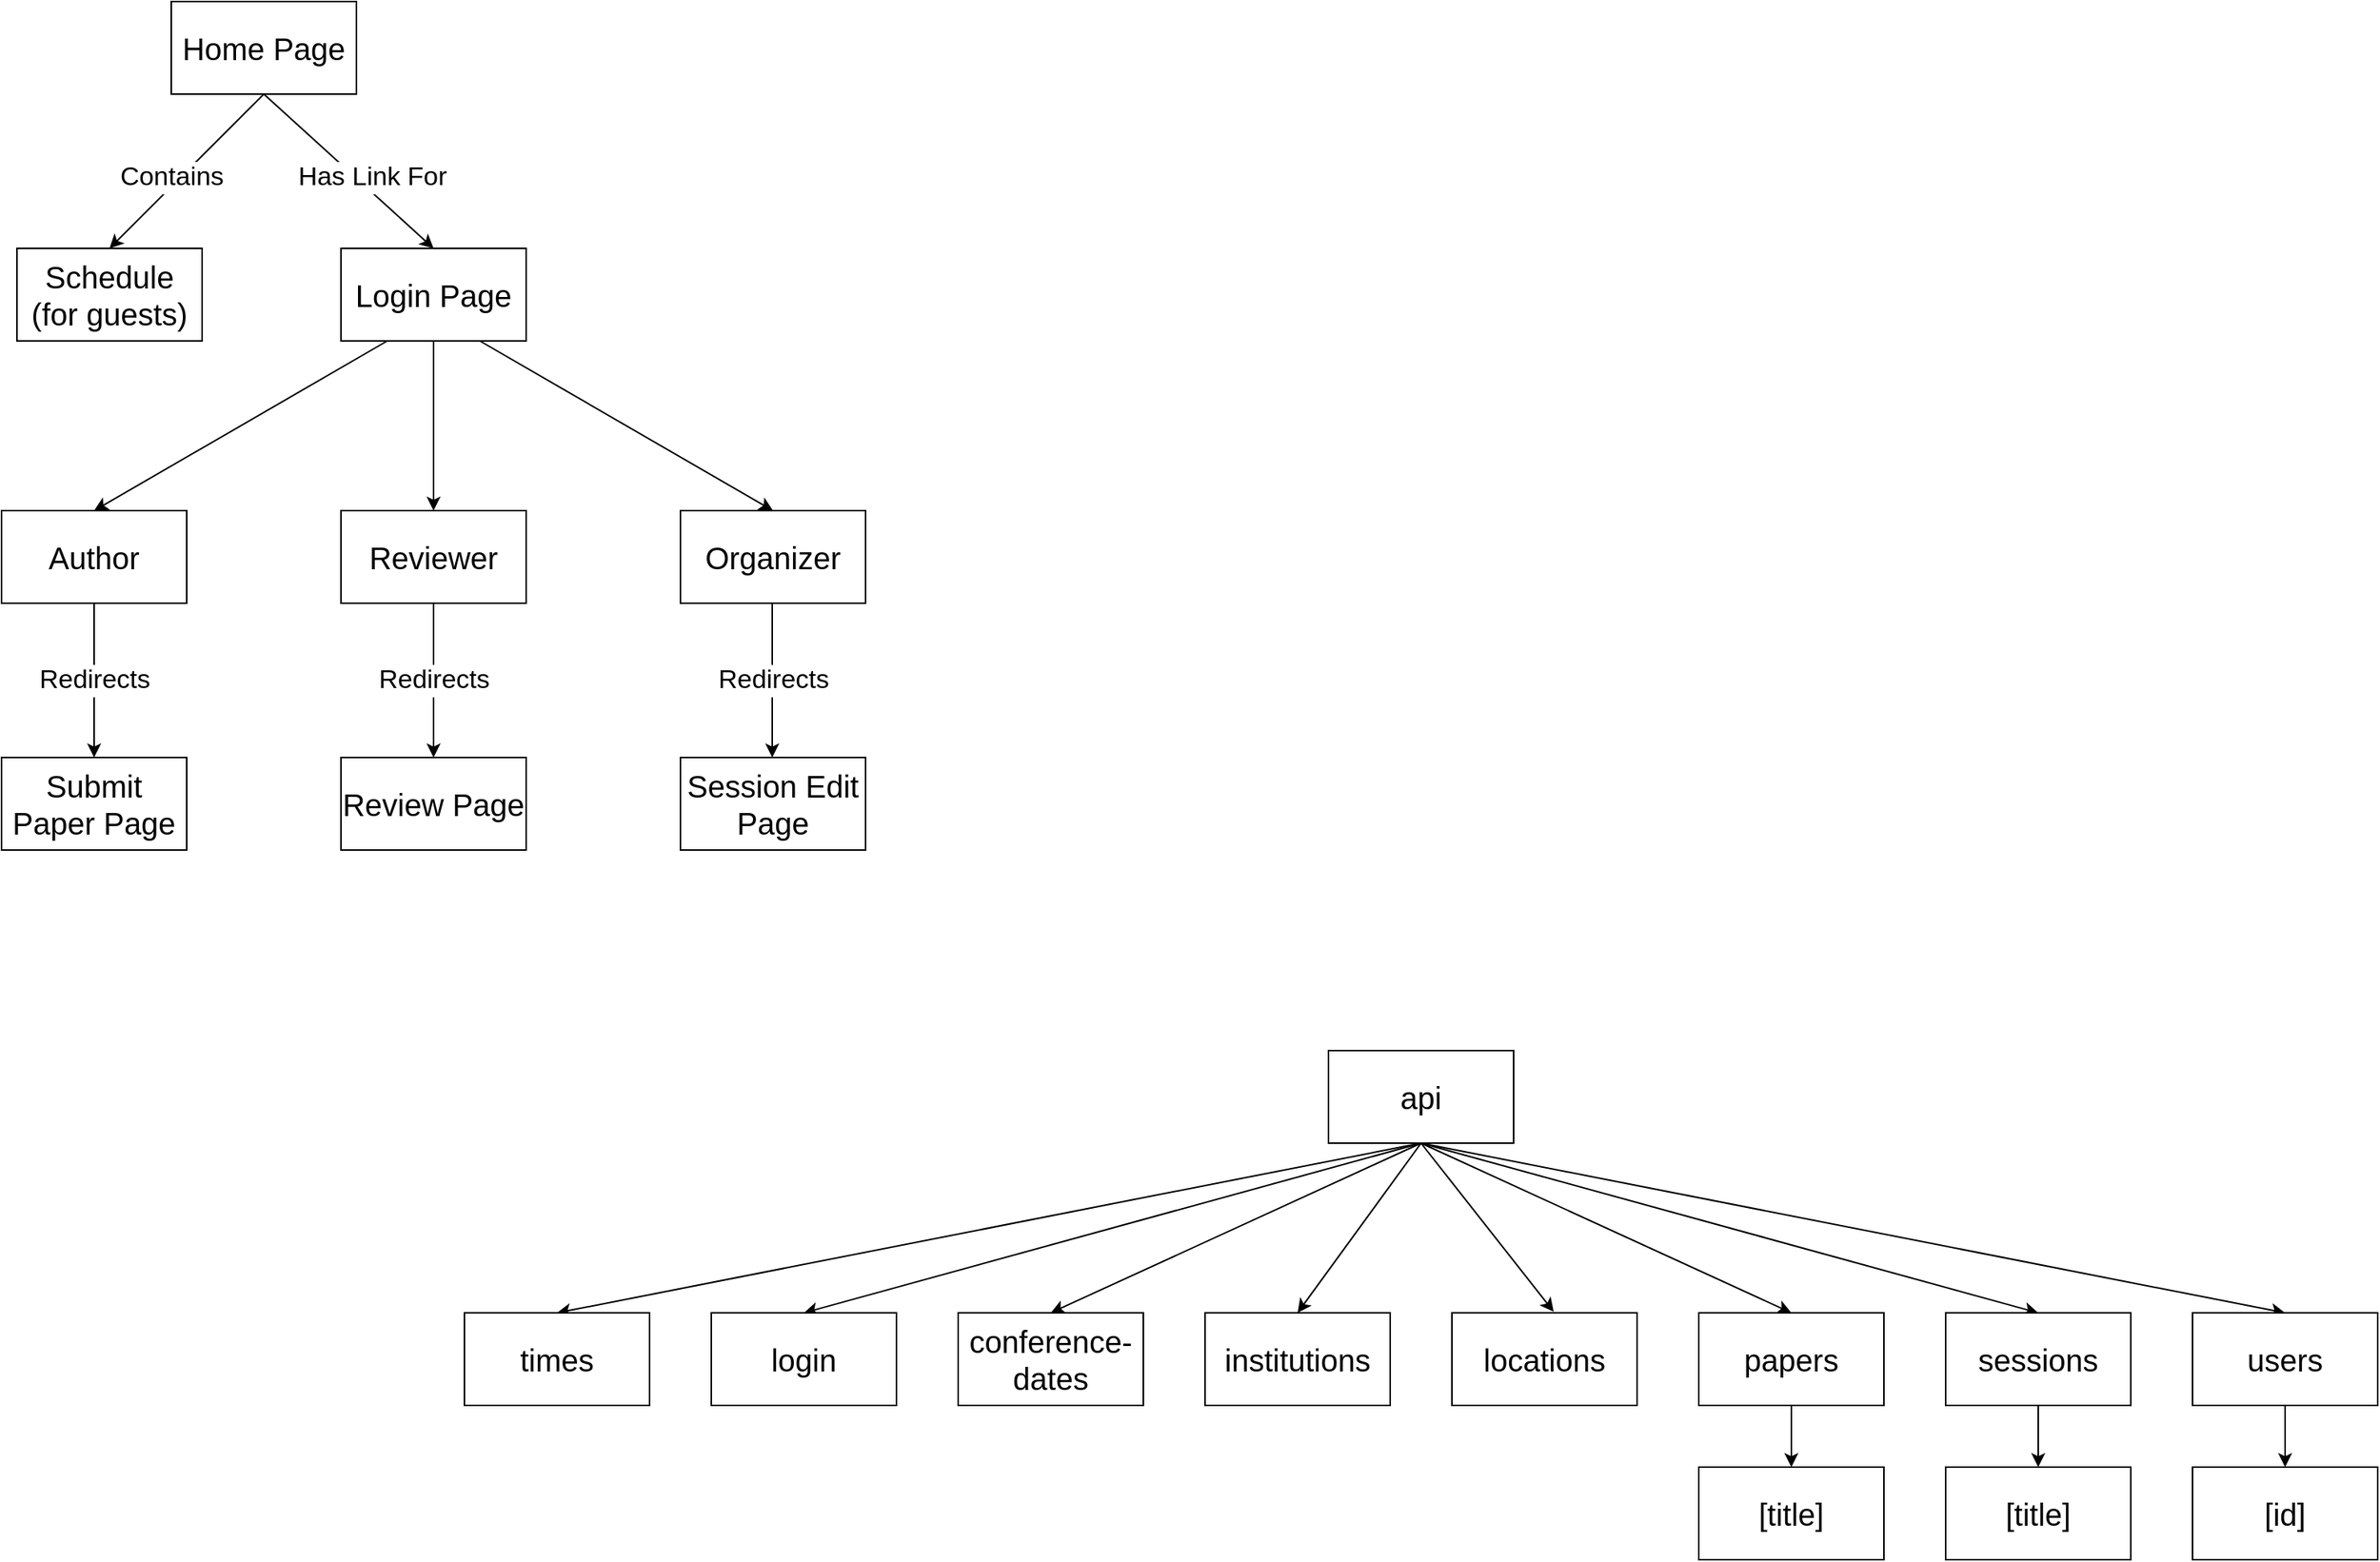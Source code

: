 <mxfile version="21.1.8" type="device">
  <diagram name="Page-1" id="L43-JTK5kob7g6Qs0Bmw">
    <mxGraphModel dx="1509" dy="684" grid="1" gridSize="10" guides="1" tooltips="1" connect="1" arrows="1" fold="1" page="1" pageScale="1" pageWidth="2000" pageHeight="1300" math="0" shadow="0">
      <root>
        <mxCell id="0" />
        <mxCell id="1" parent="0" />
        <mxCell id="6TXETei04RXSHOcSy2M6-5" style="rounded=0;orthogonalLoop=1;jettySize=auto;html=1;exitX=0.5;exitY=1;exitDx=0;exitDy=0;entryX=0.5;entryY=0;entryDx=0;entryDy=0;" edge="1" parent="1" source="6TXETei04RXSHOcSy2M6-1" target="6TXETei04RXSHOcSy2M6-3">
          <mxGeometry relative="1" as="geometry" />
        </mxCell>
        <mxCell id="6TXETei04RXSHOcSy2M6-6" style="rounded=0;orthogonalLoop=1;jettySize=auto;html=1;exitX=0.5;exitY=1;exitDx=0;exitDy=0;entryX=0.5;entryY=0;entryDx=0;entryDy=0;" edge="1" parent="1" source="6TXETei04RXSHOcSy2M6-1" target="6TXETei04RXSHOcSy2M6-4">
          <mxGeometry relative="1" as="geometry" />
        </mxCell>
        <mxCell id="6TXETei04RXSHOcSy2M6-1" value="&lt;font style=&quot;font-size: 20px;&quot;&gt;Home Page&lt;/font&gt;" style="rounded=0;whiteSpace=wrap;html=1;" vertex="1" parent="1">
          <mxGeometry x="130" y="30" width="120" height="60" as="geometry" />
        </mxCell>
        <mxCell id="6TXETei04RXSHOcSy2M6-3" value="&lt;font style=&quot;font-size: 20px;&quot;&gt;Schedule&lt;br&gt;(for guests)&lt;br&gt;&lt;/font&gt;" style="rounded=0;whiteSpace=wrap;html=1;" vertex="1" parent="1">
          <mxGeometry x="30" y="190" width="120" height="60" as="geometry" />
        </mxCell>
        <mxCell id="6TXETei04RXSHOcSy2M6-8" style="edgeStyle=none;shape=connector;rounded=0;orthogonalLoop=1;jettySize=auto;html=1;exitX=0.25;exitY=1;exitDx=0;exitDy=0;entryX=0.5;entryY=0;entryDx=0;entryDy=0;labelBackgroundColor=default;strokeColor=default;fontFamily=Helvetica;fontSize=11;fontColor=default;endArrow=classic;" edge="1" parent="1" source="6TXETei04RXSHOcSy2M6-4" target="6TXETei04RXSHOcSy2M6-7">
          <mxGeometry relative="1" as="geometry" />
        </mxCell>
        <mxCell id="6TXETei04RXSHOcSy2M6-10" style="edgeStyle=none;shape=connector;rounded=0;orthogonalLoop=1;jettySize=auto;html=1;exitX=0.5;exitY=1;exitDx=0;exitDy=0;entryX=0.5;entryY=0;entryDx=0;entryDy=0;labelBackgroundColor=default;strokeColor=default;fontFamily=Helvetica;fontSize=11;fontColor=default;endArrow=classic;" edge="1" parent="1" source="6TXETei04RXSHOcSy2M6-4" target="6TXETei04RXSHOcSy2M6-9">
          <mxGeometry relative="1" as="geometry" />
        </mxCell>
        <mxCell id="6TXETei04RXSHOcSy2M6-12" style="edgeStyle=none;shape=connector;rounded=0;orthogonalLoop=1;jettySize=auto;html=1;exitX=0.75;exitY=1;exitDx=0;exitDy=0;entryX=0.5;entryY=0;entryDx=0;entryDy=0;labelBackgroundColor=default;strokeColor=default;fontFamily=Helvetica;fontSize=11;fontColor=default;endArrow=classic;" edge="1" parent="1" source="6TXETei04RXSHOcSy2M6-4" target="6TXETei04RXSHOcSy2M6-11">
          <mxGeometry relative="1" as="geometry" />
        </mxCell>
        <mxCell id="6TXETei04RXSHOcSy2M6-4" value="&lt;font style=&quot;font-size: 20px;&quot;&gt;Login Page&lt;/font&gt;" style="rounded=0;whiteSpace=wrap;html=1;" vertex="1" parent="1">
          <mxGeometry x="240" y="190" width="120" height="60" as="geometry" />
        </mxCell>
        <mxCell id="6TXETei04RXSHOcSy2M6-14" style="edgeStyle=none;shape=connector;rounded=0;orthogonalLoop=1;jettySize=auto;html=1;exitX=0.5;exitY=1;exitDx=0;exitDy=0;entryX=0.5;entryY=0;entryDx=0;entryDy=0;labelBackgroundColor=default;strokeColor=default;fontFamily=Helvetica;fontSize=11;fontColor=default;endArrow=classic;" edge="1" parent="1" source="6TXETei04RXSHOcSy2M6-7" target="6TXETei04RXSHOcSy2M6-13">
          <mxGeometry relative="1" as="geometry" />
        </mxCell>
        <mxCell id="6TXETei04RXSHOcSy2M6-15" value="Redirects" style="edgeLabel;html=1;align=center;verticalAlign=middle;resizable=0;points=[];fontSize=17;fontFamily=Helvetica;fontColor=default;" vertex="1" connectable="0" parent="6TXETei04RXSHOcSy2M6-14">
          <mxGeometry x="-0.26" y="1" relative="1" as="geometry">
            <mxPoint x="-1" y="13" as="offset" />
          </mxGeometry>
        </mxCell>
        <mxCell id="6TXETei04RXSHOcSy2M6-7" value="&lt;font style=&quot;font-size: 20px;&quot;&gt;Author&lt;/font&gt;" style="rounded=0;whiteSpace=wrap;html=1;" vertex="1" parent="1">
          <mxGeometry x="20" y="360" width="120" height="60" as="geometry" />
        </mxCell>
        <mxCell id="6TXETei04RXSHOcSy2M6-17" style="edgeStyle=none;shape=connector;rounded=0;orthogonalLoop=1;jettySize=auto;html=1;exitX=0.5;exitY=1;exitDx=0;exitDy=0;entryX=0.5;entryY=0;entryDx=0;entryDy=0;labelBackgroundColor=default;strokeColor=default;fontFamily=Helvetica;fontSize=11;fontColor=default;endArrow=classic;" edge="1" parent="1" source="6TXETei04RXSHOcSy2M6-9" target="6TXETei04RXSHOcSy2M6-16">
          <mxGeometry relative="1" as="geometry" />
        </mxCell>
        <mxCell id="6TXETei04RXSHOcSy2M6-9" value="&lt;font style=&quot;font-size: 20px;&quot;&gt;Reviewer&lt;/font&gt;" style="rounded=0;whiteSpace=wrap;html=1;" vertex="1" parent="1">
          <mxGeometry x="240" y="360" width="120" height="60" as="geometry" />
        </mxCell>
        <mxCell id="6TXETei04RXSHOcSy2M6-11" value="&lt;span style=&quot;font-size: 20px;&quot;&gt;Organizer&lt;/span&gt;" style="rounded=0;whiteSpace=wrap;html=1;" vertex="1" parent="1">
          <mxGeometry x="460" y="360" width="120" height="60" as="geometry" />
        </mxCell>
        <mxCell id="6TXETei04RXSHOcSy2M6-13" value="&lt;span style=&quot;font-size: 20px;&quot;&gt;Submit Paper Page&lt;/span&gt;" style="rounded=0;whiteSpace=wrap;html=1;" vertex="1" parent="1">
          <mxGeometry x="20" y="520" width="120" height="60" as="geometry" />
        </mxCell>
        <mxCell id="6TXETei04RXSHOcSy2M6-16" value="&lt;span style=&quot;font-size: 20px;&quot;&gt;Review Page&lt;/span&gt;" style="rounded=0;whiteSpace=wrap;html=1;" vertex="1" parent="1">
          <mxGeometry x="240" y="520" width="120" height="60" as="geometry" />
        </mxCell>
        <mxCell id="6TXETei04RXSHOcSy2M6-18" value="Redirects" style="edgeLabel;html=1;align=center;verticalAlign=middle;resizable=0;points=[];fontSize=17;fontFamily=Helvetica;fontColor=default;" vertex="1" connectable="0" parent="1">
          <mxGeometry x="300" y="470" as="geometry" />
        </mxCell>
        <mxCell id="6TXETei04RXSHOcSy2M6-19" value="&lt;span style=&quot;font-size: 20px;&quot;&gt;Session Edit Page&lt;/span&gt;" style="rounded=0;whiteSpace=wrap;html=1;" vertex="1" parent="1">
          <mxGeometry x="460" y="520" width="120" height="60" as="geometry" />
        </mxCell>
        <mxCell id="6TXETei04RXSHOcSy2M6-20" style="edgeStyle=none;shape=connector;rounded=0;orthogonalLoop=1;jettySize=auto;html=1;exitX=0.5;exitY=1;exitDx=0;exitDy=0;entryX=0.5;entryY=0;entryDx=0;entryDy=0;labelBackgroundColor=default;strokeColor=default;fontFamily=Helvetica;fontSize=11;fontColor=default;endArrow=classic;" edge="1" parent="1">
          <mxGeometry relative="1" as="geometry">
            <mxPoint x="519.5" y="420" as="sourcePoint" />
            <mxPoint x="519.5" y="520" as="targetPoint" />
          </mxGeometry>
        </mxCell>
        <mxCell id="6TXETei04RXSHOcSy2M6-21" value="Redirects" style="edgeLabel;html=1;align=center;verticalAlign=middle;resizable=0;points=[];fontSize=17;fontFamily=Helvetica;fontColor=default;" vertex="1" connectable="0" parent="1">
          <mxGeometry x="520" y="470" as="geometry" />
        </mxCell>
        <mxCell id="6TXETei04RXSHOcSy2M6-22" value="Contains" style="edgeLabel;html=1;align=center;verticalAlign=middle;resizable=0;points=[];fontSize=17;fontFamily=Helvetica;fontColor=default;" vertex="1" connectable="0" parent="1">
          <mxGeometry x="130" y="150" as="geometry">
            <mxPoint y="-6" as="offset" />
          </mxGeometry>
        </mxCell>
        <mxCell id="6TXETei04RXSHOcSy2M6-23" value="Has Link For" style="edgeLabel;html=1;align=center;verticalAlign=middle;resizable=0;points=[];fontSize=17;fontFamily=Helvetica;fontColor=default;" vertex="1" connectable="0" parent="1">
          <mxGeometry x="260" y="150" as="geometry">
            <mxPoint y="-6" as="offset" />
          </mxGeometry>
        </mxCell>
        <mxCell id="6TXETei04RXSHOcSy2M6-24" style="rounded=0;orthogonalLoop=1;jettySize=auto;html=1;exitX=0.5;exitY=1;exitDx=0;exitDy=0;entryX=0.5;entryY=0;entryDx=0;entryDy=0;" edge="1" parent="1" source="6TXETei04RXSHOcSy2M6-26" target="6TXETei04RXSHOcSy2M6-27">
          <mxGeometry relative="1" as="geometry" />
        </mxCell>
        <mxCell id="6TXETei04RXSHOcSy2M6-25" style="rounded=0;orthogonalLoop=1;jettySize=auto;html=1;exitX=0.5;exitY=1;exitDx=0;exitDy=0;entryX=0.5;entryY=0;entryDx=0;entryDy=0;" edge="1" parent="1" source="6TXETei04RXSHOcSy2M6-26" target="6TXETei04RXSHOcSy2M6-31">
          <mxGeometry relative="1" as="geometry" />
        </mxCell>
        <mxCell id="6TXETei04RXSHOcSy2M6-47" style="edgeStyle=none;shape=connector;rounded=0;orthogonalLoop=1;jettySize=auto;html=1;exitX=0.5;exitY=1;exitDx=0;exitDy=0;entryX=0.55;entryY=-0.011;entryDx=0;entryDy=0;entryPerimeter=0;labelBackgroundColor=default;strokeColor=default;fontFamily=Helvetica;fontSize=11;fontColor=default;endArrow=classic;" edge="1" parent="1" source="6TXETei04RXSHOcSy2M6-26" target="6TXETei04RXSHOcSy2M6-46">
          <mxGeometry relative="1" as="geometry" />
        </mxCell>
        <mxCell id="6TXETei04RXSHOcSy2M6-53" style="edgeStyle=none;shape=connector;rounded=0;orthogonalLoop=1;jettySize=auto;html=1;exitX=0.5;exitY=1;exitDx=0;exitDy=0;entryX=0.5;entryY=0;entryDx=0;entryDy=0;labelBackgroundColor=default;strokeColor=default;fontFamily=Helvetica;fontSize=11;fontColor=default;endArrow=classic;" edge="1" parent="1" source="6TXETei04RXSHOcSy2M6-26" target="6TXETei04RXSHOcSy2M6-49">
          <mxGeometry relative="1" as="geometry" />
        </mxCell>
        <mxCell id="6TXETei04RXSHOcSy2M6-54" style="edgeStyle=none;shape=connector;rounded=0;orthogonalLoop=1;jettySize=auto;html=1;exitX=0.5;exitY=1;exitDx=0;exitDy=0;entryX=0.5;entryY=0;entryDx=0;entryDy=0;labelBackgroundColor=default;strokeColor=default;fontFamily=Helvetica;fontSize=11;fontColor=default;endArrow=classic;" edge="1" parent="1" source="6TXETei04RXSHOcSy2M6-26" target="6TXETei04RXSHOcSy2M6-50">
          <mxGeometry relative="1" as="geometry" />
        </mxCell>
        <mxCell id="6TXETei04RXSHOcSy2M6-55" style="edgeStyle=none;shape=connector;rounded=0;orthogonalLoop=1;jettySize=auto;html=1;exitX=0.5;exitY=1;exitDx=0;exitDy=0;entryX=0.5;entryY=0;entryDx=0;entryDy=0;labelBackgroundColor=default;strokeColor=default;fontFamily=Helvetica;fontSize=11;fontColor=default;endArrow=classic;" edge="1" parent="1" source="6TXETei04RXSHOcSy2M6-26" target="6TXETei04RXSHOcSy2M6-52">
          <mxGeometry relative="1" as="geometry" />
        </mxCell>
        <mxCell id="6TXETei04RXSHOcSy2M6-56" style="edgeStyle=none;shape=connector;rounded=0;orthogonalLoop=1;jettySize=auto;html=1;exitX=0.5;exitY=1;exitDx=0;exitDy=0;entryX=0.5;entryY=0;entryDx=0;entryDy=0;labelBackgroundColor=default;strokeColor=default;fontFamily=Helvetica;fontSize=11;fontColor=default;endArrow=classic;" edge="1" parent="1" source="6TXETei04RXSHOcSy2M6-26" target="6TXETei04RXSHOcSy2M6-48">
          <mxGeometry relative="1" as="geometry" />
        </mxCell>
        <mxCell id="6TXETei04RXSHOcSy2M6-57" style="edgeStyle=none;shape=connector;rounded=0;orthogonalLoop=1;jettySize=auto;html=1;exitX=0.5;exitY=1;exitDx=0;exitDy=0;entryX=0.5;entryY=0;entryDx=0;entryDy=0;labelBackgroundColor=default;strokeColor=default;fontFamily=Helvetica;fontSize=11;fontColor=default;endArrow=classic;" edge="1" parent="1" source="6TXETei04RXSHOcSy2M6-26" target="6TXETei04RXSHOcSy2M6-51">
          <mxGeometry relative="1" as="geometry" />
        </mxCell>
        <mxCell id="6TXETei04RXSHOcSy2M6-26" value="&lt;font style=&quot;font-size: 20px;&quot;&gt;api&lt;/font&gt;" style="rounded=0;whiteSpace=wrap;html=1;" vertex="1" parent="1">
          <mxGeometry x="880" y="710" width="120" height="60" as="geometry" />
        </mxCell>
        <mxCell id="6TXETei04RXSHOcSy2M6-27" value="&lt;font style=&quot;font-size: 20px;&quot;&gt;conference-dates&lt;br&gt;&lt;/font&gt;" style="rounded=0;whiteSpace=wrap;html=1;" vertex="1" parent="1">
          <mxGeometry x="640" y="880" width="120" height="60" as="geometry" />
        </mxCell>
        <mxCell id="6TXETei04RXSHOcSy2M6-31" value="&lt;font style=&quot;font-size: 20px;&quot;&gt;institutions&lt;/font&gt;" style="rounded=0;whiteSpace=wrap;html=1;" vertex="1" parent="1">
          <mxGeometry x="800" y="880" width="120" height="60" as="geometry" />
        </mxCell>
        <mxCell id="6TXETei04RXSHOcSy2M6-46" value="&lt;font style=&quot;font-size: 20px;&quot;&gt;locations&lt;/font&gt;" style="rounded=0;whiteSpace=wrap;html=1;" vertex="1" parent="1">
          <mxGeometry x="960" y="880" width="120" height="60" as="geometry" />
        </mxCell>
        <mxCell id="6TXETei04RXSHOcSy2M6-48" value="&lt;font style=&quot;font-size: 20px;&quot;&gt;login&lt;br&gt;&lt;/font&gt;" style="rounded=0;whiteSpace=wrap;html=1;" vertex="1" parent="1">
          <mxGeometry x="480" y="880" width="120" height="60" as="geometry" />
        </mxCell>
        <mxCell id="6TXETei04RXSHOcSy2M6-59" style="edgeStyle=none;shape=connector;rounded=0;orthogonalLoop=1;jettySize=auto;html=1;exitX=0.5;exitY=1;exitDx=0;exitDy=0;entryX=0.5;entryY=0;entryDx=0;entryDy=0;labelBackgroundColor=default;strokeColor=default;fontFamily=Helvetica;fontSize=11;fontColor=default;endArrow=classic;" edge="1" parent="1" source="6TXETei04RXSHOcSy2M6-49" target="6TXETei04RXSHOcSy2M6-58">
          <mxGeometry relative="1" as="geometry" />
        </mxCell>
        <mxCell id="6TXETei04RXSHOcSy2M6-49" value="&lt;font style=&quot;font-size: 20px;&quot;&gt;papers&lt;br&gt;&lt;/font&gt;" style="rounded=0;whiteSpace=wrap;html=1;" vertex="1" parent="1">
          <mxGeometry x="1120" y="880" width="120" height="60" as="geometry" />
        </mxCell>
        <mxCell id="6TXETei04RXSHOcSy2M6-61" style="edgeStyle=none;shape=connector;rounded=0;orthogonalLoop=1;jettySize=auto;html=1;exitX=0.5;exitY=1;exitDx=0;exitDy=0;entryX=0.5;entryY=0;entryDx=0;entryDy=0;labelBackgroundColor=default;strokeColor=default;fontFamily=Helvetica;fontSize=11;fontColor=default;endArrow=classic;" edge="1" parent="1" source="6TXETei04RXSHOcSy2M6-50" target="6TXETei04RXSHOcSy2M6-60">
          <mxGeometry relative="1" as="geometry" />
        </mxCell>
        <mxCell id="6TXETei04RXSHOcSy2M6-50" value="&lt;font style=&quot;font-size: 20px;&quot;&gt;sessions&lt;br&gt;&lt;/font&gt;" style="rounded=0;whiteSpace=wrap;html=1;" vertex="1" parent="1">
          <mxGeometry x="1280" y="880" width="120" height="60" as="geometry" />
        </mxCell>
        <mxCell id="6TXETei04RXSHOcSy2M6-51" value="&lt;font style=&quot;font-size: 20px;&quot;&gt;times&lt;br&gt;&lt;/font&gt;" style="rounded=0;whiteSpace=wrap;html=1;" vertex="1" parent="1">
          <mxGeometry x="320" y="880" width="120" height="60" as="geometry" />
        </mxCell>
        <mxCell id="6TXETei04RXSHOcSy2M6-63" style="edgeStyle=none;shape=connector;rounded=0;orthogonalLoop=1;jettySize=auto;html=1;exitX=0.5;exitY=1;exitDx=0;exitDy=0;entryX=0.5;entryY=0;entryDx=0;entryDy=0;labelBackgroundColor=default;strokeColor=default;fontFamily=Helvetica;fontSize=11;fontColor=default;endArrow=classic;" edge="1" parent="1" source="6TXETei04RXSHOcSy2M6-52" target="6TXETei04RXSHOcSy2M6-62">
          <mxGeometry relative="1" as="geometry" />
        </mxCell>
        <mxCell id="6TXETei04RXSHOcSy2M6-52" value="&lt;font style=&quot;font-size: 20px;&quot;&gt;users&lt;br&gt;&lt;/font&gt;" style="rounded=0;whiteSpace=wrap;html=1;" vertex="1" parent="1">
          <mxGeometry x="1440" y="880" width="120" height="60" as="geometry" />
        </mxCell>
        <mxCell id="6TXETei04RXSHOcSy2M6-58" value="&lt;font style=&quot;font-size: 20px;&quot;&gt;[title]&lt;br&gt;&lt;/font&gt;" style="rounded=0;whiteSpace=wrap;html=1;" vertex="1" parent="1">
          <mxGeometry x="1120" y="980" width="120" height="60" as="geometry" />
        </mxCell>
        <mxCell id="6TXETei04RXSHOcSy2M6-60" value="&lt;font style=&quot;font-size: 20px;&quot;&gt;[title]&lt;br&gt;&lt;/font&gt;" style="rounded=0;whiteSpace=wrap;html=1;" vertex="1" parent="1">
          <mxGeometry x="1280" y="980" width="120" height="60" as="geometry" />
        </mxCell>
        <mxCell id="6TXETei04RXSHOcSy2M6-62" value="&lt;font style=&quot;font-size: 20px;&quot;&gt;[id]&lt;br&gt;&lt;/font&gt;" style="rounded=0;whiteSpace=wrap;html=1;" vertex="1" parent="1">
          <mxGeometry x="1440" y="980" width="120" height="60" as="geometry" />
        </mxCell>
      </root>
    </mxGraphModel>
  </diagram>
</mxfile>
